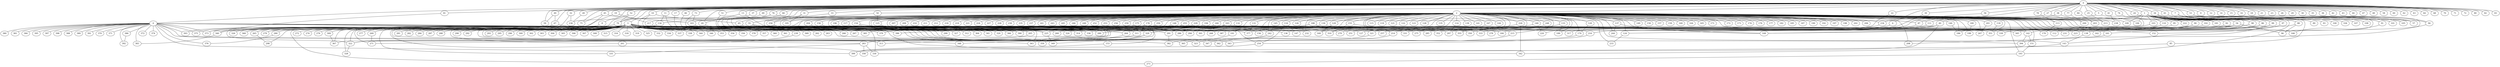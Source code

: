 
graph graphname {
    0 -- 1
0 -- 2
0 -- 3
0 -- 4
0 -- 5
0 -- 6
0 -- 7
0 -- 8
0 -- 9
0 -- 10
0 -- 11
0 -- 12
0 -- 13
0 -- 14
0 -- 15
0 -- 16
0 -- 17
0 -- 18
0 -- 19
0 -- 20
0 -- 21
0 -- 22
0 -- 23
0 -- 24
0 -- 25
0 -- 26
0 -- 27
0 -- 28
0 -- 29
0 -- 30
0 -- 31
0 -- 32
0 -- 33
0 -- 34
0 -- 35
0 -- 36
0 -- 37
0 -- 38
0 -- 39
0 -- 40
0 -- 41
0 -- 42
0 -- 43
0 -- 44
0 -- 45
0 -- 46
0 -- 47
0 -- 48
0 -- 49
0 -- 50
0 -- 51
0 -- 52
0 -- 53
0 -- 54
0 -- 55
0 -- 56
0 -- 57
0 -- 58
0 -- 59
0 -- 60
0 -- 61
0 -- 62
0 -- 63
0 -- 64
0 -- 65
0 -- 66
0 -- 67
0 -- 68
0 -- 69
0 -- 70
0 -- 71
0 -- 72
0 -- 73
0 -- 74
0 -- 75
0 -- 76
0 -- 77
0 -- 78
0 -- 79
0 -- 80
0 -- 81
0 -- 82
0 -- 83
0 -- 84
1 -- 85
1 -- 86
1 -- 87
1 -- 88
1 -- 89
1 -- 90
1 -- 91
1 -- 92
1 -- 93
1 -- 94
1 -- 95
1 -- 96
1 -- 97
1 -- 98
1 -- 99
1 -- 100
1 -- 101
1 -- 102
1 -- 103
1 -- 104
1 -- 105
1 -- 106
1 -- 107
1 -- 108
1 -- 109
1 -- 110
2 -- 111
2 -- 112
2 -- 113
2 -- 114
2 -- 115
2 -- 116
2 -- 117
2 -- 118
2 -- 119
2 -- 120
2 -- 121
2 -- 122
2 -- 123
2 -- 124
2 -- 125
2 -- 126
2 -- 127
2 -- 128
2 -- 129
2 -- 130
2 -- 131
2 -- 132
2 -- 133
2 -- 134
2 -- 135
2 -- 136
2 -- 137
2 -- 138
2 -- 139
2 -- 140
2 -- 141
2 -- 142
2 -- 143
2 -- 144
2 -- 145
2 -- 146
2 -- 147
2 -- 148
2 -- 149
2 -- 150
2 -- 151
2 -- 152
2 -- 153
2 -- 154
2 -- 155
2 -- 156
2 -- 157
2 -- 158
2 -- 159
2 -- 160
2 -- 161
2 -- 162
2 -- 163
2 -- 164
2 -- 165
2 -- 166
2 -- 167
2 -- 168
2 -- 169
2 -- 170
2 -- 171
2 -- 172
2 -- 173
2 -- 174
2 -- 175
2 -- 176
2 -- 177
2 -- 178
2 -- 179
2 -- 180
2 -- 181
2 -- 182
2 -- 183
2 -- 184
2 -- 185
2 -- 186
2 -- 187
2 -- 188
2 -- 189
2 -- 190
2 -- 191
2 -- 192
2 -- 193
2 -- 194
2 -- 195
2 -- 196
2 -- 197
2 -- 198
2 -- 199
2 -- 200
2 -- 201
2 -- 202
2 -- 203
2 -- 204
2 -- 205
2 -- 206
2 -- 207
2 -- 208
2 -- 209
2 -- 210
2 -- 211
2 -- 212
2 -- 213
2 -- 214
2 -- 215
2 -- 216
2 -- 217
2 -- 218
2 -- 219
2 -- 220
2 -- 221
2 -- 222
2 -- 223
2 -- 224
2 -- 225
2 -- 226
2 -- 227
2 -- 228
2 -- 229
2 -- 230
2 -- 231
2 -- 232
2 -- 233
2 -- 234
2 -- 235
2 -- 236
2 -- 237
2 -- 238
2 -- 239
2 -- 240
2 -- 241
2 -- 242
2 -- 243
2 -- 244
2 -- 245
2 -- 246
2 -- 247
2 -- 248
2 -- 249
2 -- 250
2 -- 251
2 -- 252
2 -- 253
2 -- 254
2 -- 255
2 -- 256
2 -- 257
2 -- 258
2 -- 259
2 -- 351
3 -- 260
3 -- 261
3 -- 262
3 -- 263
3 -- 264
3 -- 265
3 -- 266
3 -- 267
3 -- 268
3 -- 269
3 -- 270
3 -- 271
3 -- 272
3 -- 273
3 -- 274
3 -- 275
3 -- 276
3 -- 277
3 -- 278
3 -- 279
3 -- 280
3 -- 281
3 -- 282
3 -- 283
3 -- 284
3 -- 285
3 -- 286
3 -- 287
3 -- 288
3 -- 289
3 -- 290
3 -- 291
3 -- 292
3 -- 293
3 -- 294
3 -- 295
3 -- 296
3 -- 297
3 -- 298
3 -- 299
3 -- 300
3 -- 301
3 -- 302
3 -- 303
3 -- 304
3 -- 305
3 -- 306
3 -- 307
3 -- 308
3 -- 309
3 -- 310
3 -- 311
3 -- 312
3 -- 313
3 -- 314
3 -- 315
3 -- 316
3 -- 317
3 -- 318
3 -- 319
3 -- 320
3 -- 321
3 -- 322
3 -- 323
3 -- 324
3 -- 325
3 -- 326
3 -- 327
3 -- 328
3 -- 329
3 -- 330
3 -- 331
3 -- 332
3 -- 333
3 -- 334
3 -- 335
3 -- 336
3 -- 337
3 -- 338
3 -- 339
3 -- 340
3 -- 341
3 -- 342
3 -- 343
3 -- 344
3 -- 345
3 -- 346
3 -- 347
3 -- 348
3 -- 349
3 -- 350
3 -- 351
3 -- 352
3 -- 353
3 -- 354
3 -- 355
3 -- 356
3 -- 357
3 -- 358
3 -- 359
3 -- 360
3 -- 361
3 -- 362
3 -- 363
3 -- 364
3 -- 365
3 -- 366
3 -- 367
3 -- 368
3 -- 369
4 -- 384
4 -- 386
4 -- 387
4 -- 388
4 -- 389
4 -- 390
4 -- 385
4 -- 392
4 -- 393
4 -- 394
4 -- 395
4 -- 396
4 -- 397
4 -- 398
4 -- 399
4 -- 391
4 -- 370
4 -- 371
4 -- 372
4 -- 373
4 -- 374
4 -- 375
4 -- 376
4 -- 377
4 -- 378
4 -- 379
4 -- 380
4 -- 381
4 -- 382
4 -- 383
5 -- 111
5 -- 193
6 -- 331
6 -- 275
7 -- 57
7 -- 181
8 -- 322
8 -- 265
10 -- 299
10 -- 65
10 -- 327
11 -- 134
11 -- 341
13 -- 214
13 -- 20
17 -- 320
19 -- 375
19 -- 217
20 -- 205
22 -- 270
24 -- 138
25 -- 213
27 -- 109
27 -- 378
28 -- 236
31 -- 195
31 -- 258
32 -- 373
32 -- 236
33 -- 232
34 -- 101
34 -- 91
34 -- 222
37 -- 225
38 -- 106
38 -- 234
39 -- 285
40 -- 350
40 -- 124
40 -- 333
40 -- 358
41 -- 238
45 -- 75
45 -- 183
45 -- 368
46 -- 366
49 -- 59
49 -- 67
50 -- 125
50 -- 336
51 -- 363
52 -- 279
52 -- 79
53 -- 142
53 -- 94
54 -- 96
54 -- 317
54 -- 168
54 -- 223
55 -- 364
55 -- 147
56 -- 352
61 -- 105
65 -- 136
66 -- 242
67 -- 326
67 -- 393
67 -- 239
69 -- 314
73 -- 390
73 -- 183
74 -- 168
76 -- 79
76 -- 87
76 -- 377
77 -- 200
78 -- 113
79 -- 340
79 -- 225
81 -- 340
84 -- 203
85 -- 330
86 -- 162
86 -- 377
86 -- 138
87 -- 297
88 -- 345
88 -- 96
90 -- 278
90 -- 231
90 -- 387
91 -- 166
92 -- 216
94 -- 394
95 -- 311
97 -- 161
97 -- 152
98 -- 186
99 -- 143
99 -- 339
102 -- 184
103 -- 390
110 -- 289
110 -- 112
111 -- 355
113 -- 179
114 -- 297
116 -- 147
116 -- 254
117 -- 271
118 -- 351
120 -- 170
124 -- 233
125 -- 156
125 -- 127
126 -- 232
129 -- 169
130 -- 264
130 -- 142
131 -- 377
132 -- 268
133 -- 214
133 -- 189
134 -- 373
137 -- 168
137 -- 244
138 -- 143
140 -- 336
140 -- 220
142 -- 394
142 -- 151
143 -- 342
145 -- 242
146 -- 186
148 -- 260
151 -- 193
153 -- 399
154 -- 322
154 -- 311
154 -- 184
155 -- 215
155 -- 310
158 -- 320
161 -- 208
163 -- 301
163 -- 350
163 -- 314
167 -- 355
170 -- 343
175 -- 385
178 -- 349
178 -- 379
180 -- 199
183 -- 191
188 -- 329
188 -- 251
191 -- 382
193 -- 273
194 -- 286
196 -- 367
201 -- 247
204 -- 341
205 -- 322
214 -- 347
215 -- 362
216 -- 254
217 -- 312
225 -- 349
226 -- 342
226 -- 310
229 -- 291
234 -- 321
239 -- 261
240 -- 294
242 -- 365
248 -- 350
250 -- 366
254 -- 399
255 -- 396
255 -- 257
255 -- 324
258 -- 289
264 -- 283
265 -- 298
269 -- 271
280 -- 376
283 -- 330
283 -- 358
283 -- 335
291 -- 382
309 -- 367
311 -- 313
321 -- 323
322 -- 328
329 -- 348
329 -- 359
329 -- 363
340 -- 383
386 -- 392

}
